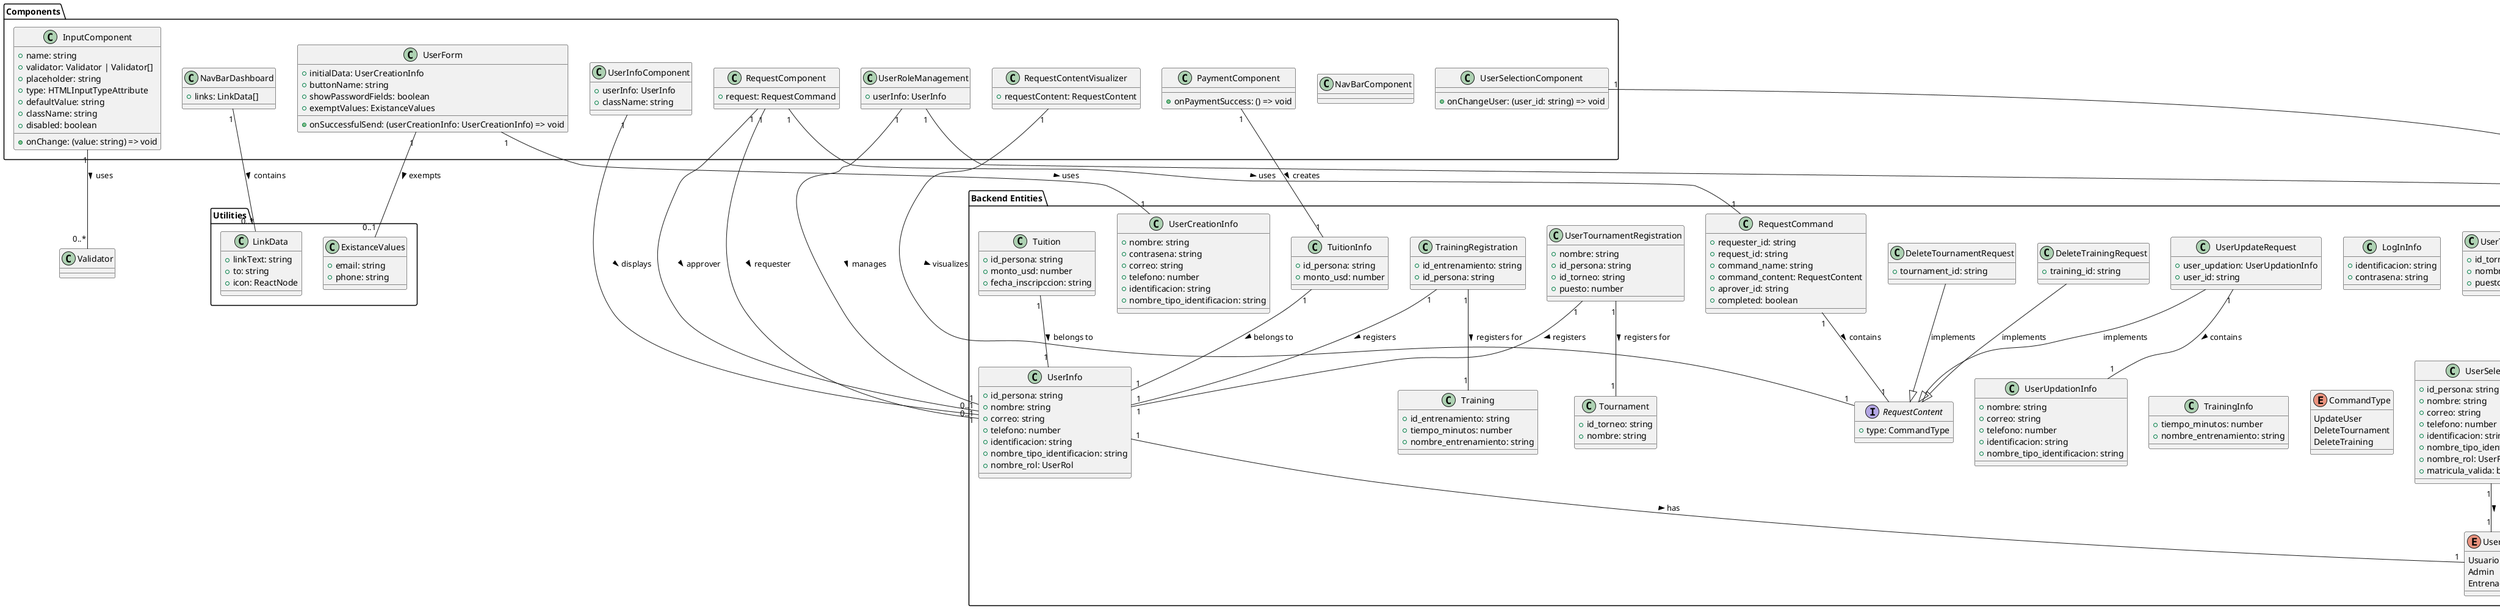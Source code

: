 @startuml
' Define packages to organize the structure
package "Backend Entities" {
  ' Auth-related classes
  class UserCreationInfo {
    +nombre: string
    +contrasena: string
    +correo: string
    +telefono: number
    +identificacion: string
    +nombre_tipo_identificacion: string
  }

  class LogInInfo {
    +identificacion: string
    +contrasena: string
  }

  class UserInfo {
    +id_persona: string
    +nombre: string
    +correo: string
    +telefono: number
    +identificacion: string
    +nombre_tipo_identificacion: string
    +nombre_rol: UserRol
  }

  class UserSelectionInfo {
    +id_persona: string
    +nombre: string
    +correo: string
    +telefono: number
    +identificacion: string
    +nombre_tipo_identificacion: string
    +nombre_rol: UserRol
    +matricula_valida: boolean
  }

  class UserUpdationInfo {
    +nombre: string
    +correo: string
    +telefono: number
    +identificacion: string
    +nombre_tipo_identificacion: string
  }

  enum UserRol {
    Usuario
    Admin
    Entrenador
  }

  ' Tournament-related classes
  class Tournament {
    +id_torneo: string
    +nombre: string
  }

  class UserTournamentInfo {
    +id_torneo: string
    +nombre: string
    +puesto: number
  }

  class UserTournamentRegistration {
    +nombre: string
    +id_persona: string
    +id_torneo: string
    +puesto: number
  }

  ' Training-related classes
  class Training {
    +id_entrenamiento: string
    +tiempo_minutos: number
    +nombre_entrenamiento: string
  }

  class TrainingRegistration {
    +id_entrenamiento: string
    +id_persona: string
  }

  class TrainingInfo {
    +tiempo_minutos: number
    +nombre_entrenamiento: string
  }

  ' Tuition-related classes
  class Tuition {
    +id_persona: string
    +monto_usd: number
    +fecha_inscripccion: string
  }

  class TuitionInfo {
    +id_persona: string
    +monto_usd: number
  }

  ' Request-related classes
  class RequestCommand {
    +requester_id: string
    +request_id: string
    +command_name: string
    +command_content: RequestContent
    +aprover_id: string
    +completed: boolean
  }

  interface RequestContent {
    +type: CommandType
  }

  class UserUpdateRequest {
    +user_updation: UserUpdationInfo
    +user_id: string
  }

  class DeleteTournamentRequest {
    +tournament_id: string
  }

  class DeleteTrainingRequest {
    +training_id: string
  }

  enum CommandType {
    UpdateUser
    DeleteTournament
    DeleteTraining
  }
}

package "Components" {
  class InputComponent {
    +onChange: (value: string) => void
    +name: string
    +validator: Validator | Validator[]
    +placeholder: string
    +type: HTMLInputTypeAttribute
    +defaultValue: string
    +className: string
    +disabled: boolean
  }

  class NavBarComponent {
  }

  class NavBarDashboard {
    +links: LinkData[]
  }

  class PaymentComponent {
    +onPaymentSuccess: () => void
  }

  class RequestComponent {
    +request: RequestCommand
  }

  class RequestContentVisualizer {
    +requestContent: RequestContent
  }

  class UserForm {
    +onSuccessfulSend: (userCreationInfo: UserCreationInfo) => void
    +initialData: UserCreationInfo
    +buttonName: string
    +showPasswordFields: boolean
    +exemptValues: ExistanceValues
  }

  class UserInfoComponent {
    +userInfo: UserInfo
    +className: string
  }

  class UserRoleManagement {
    +userInfo: UserInfo
  }

  class UserSelectionComponent {
    +onChangeUser: (user_id: string) => void
  }
}

package "Utilities" {
  class LinkData {
    +linkText: string
    +to: string
    +icon: ReactNode
  }

  class ExistanceValues {
    +email: string
    +phone: string
  }
}

' Define relationships for Backend Entities
UserInfo "1" -- "1" UserRol : has >
UserSelectionInfo "1" -- "1" UserRol : has >
RequestCommand "1" -- "1" RequestContent : contains >
UserUpdateRequest "1" -- "1" UserUpdationInfo : contains >
UserTournamentRegistration "1" -- "1" Tournament : registers for >
UserTournamentRegistration "1" -- "1" UserInfo : registers >
TrainingRegistration "1" -- "1" Training : registers for >
TrainingRegistration "1" -- "1" UserInfo : registers >
Tuition "1" -- "1" UserInfo : belongs to >
TuitionInfo "1" -- "1" UserInfo : belongs to >
UserUpdateRequest --|> RequestContent : implements
DeleteTournamentRequest --|> RequestContent : implements
DeleteTrainingRequest --|> RequestContent : implements

' Define relationships for Components
InputComponent "1" -- "0..*" Validator : uses >
UserForm "1" -- "1" UserCreationInfo : uses >
RequestComponent "1" -- "1" RequestCommand : uses >
RequestContentVisualizer "1" -- "1" RequestContent : visualizes >
UserInfoComponent "1" -- "1" UserInfo : displays >
UserRoleManagement "1" -- "1" UserInfo : manages >
UserSelectionComponent "1" -- "0..*" UserSelectionInfo : selects >
NavBarDashboard "1" -- "0..*" LinkData : contains >
UserForm "1" -- "0..1" ExistanceValues : exempts >

' Additional inferred relationships from code usage
PaymentComponent "1" -- "1" TuitionInfo : creates >
RequestComponent "1" -- "0..1" UserInfo : requester >
RequestComponent "1" -- "0..1" UserInfo : approver >
UserRoleManagement "1" -- "1" UserRol : updates >

@enduml